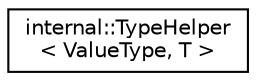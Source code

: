 digraph "Graphical Class Hierarchy"
{
 // LATEX_PDF_SIZE
  edge [fontname="Helvetica",fontsize="10",labelfontname="Helvetica",labelfontsize="10"];
  node [fontname="Helvetica",fontsize="10",shape=record];
  rankdir="LR";
  Node0 [label="internal::TypeHelper\l\< ValueType, T \>",height=0.2,width=0.4,color="black", fillcolor="white", style="filled",URL="$structinternal_1_1_type_helper.html",tooltip=" "];
}
